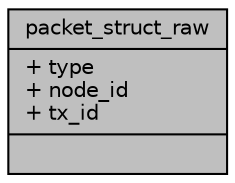 digraph "packet_struct_raw"
{
 // INTERACTIVE_SVG=YES
  edge [fontname="Helvetica",fontsize="10",labelfontname="Helvetica",labelfontsize="10"];
  node [fontname="Helvetica",fontsize="10",shape=record];
  Node1 [label="{packet_struct_raw\n|+ type\l+ node_id\l+ tx_id\l|}",height=0.2,width=0.4,color="black", fillcolor="grey75", style="filled", fontcolor="black"];
}
